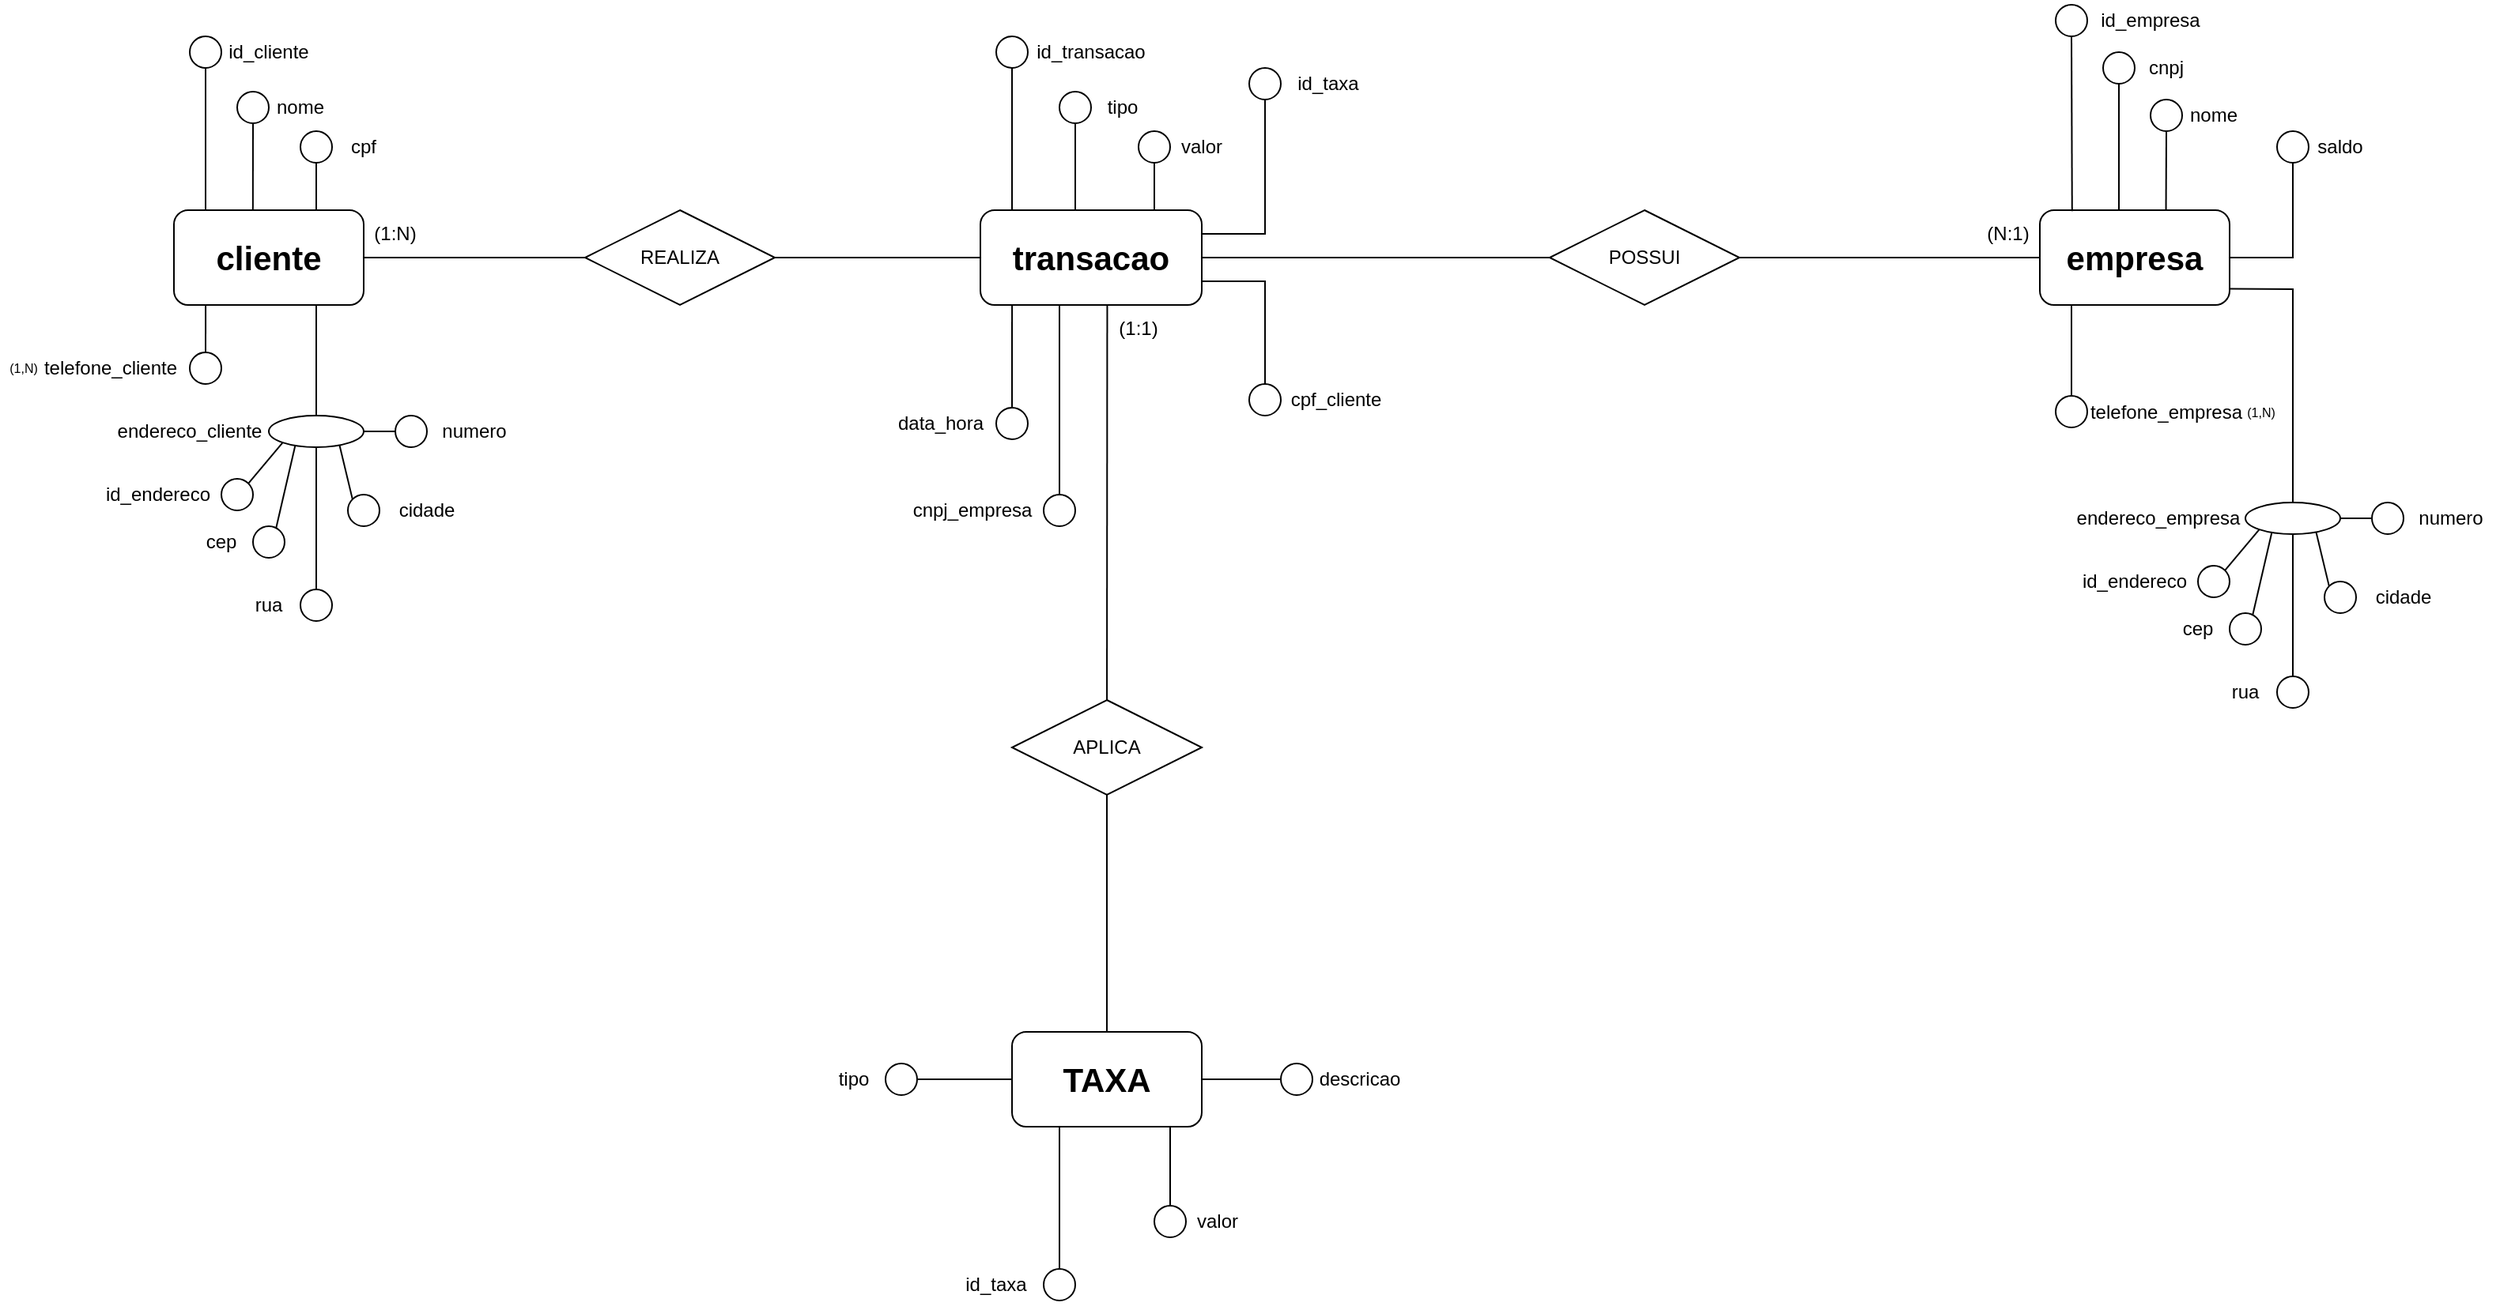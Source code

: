 <mxfile version="24.7.8">
  <diagram name="Página-1" id="SKghii0q1Nl7uyY7mQk5">
    <mxGraphModel dx="1617" dy="411" grid="1" gridSize="10" guides="1" tooltips="1" connect="1" arrows="1" fold="1" page="1" pageScale="1" pageWidth="827" pageHeight="1169" math="0" shadow="0">
      <root>
        <mxCell id="0" />
        <mxCell id="1" parent="0" />
        <mxCell id="FJmCj9QolmMg5CoQLkFB-1" value="&lt;b&gt;&lt;font style=&quot;font-size: 21px;&quot;&gt;cliente&lt;/font&gt;&lt;/b&gt;" style="rounded=1;whiteSpace=wrap;html=1;" parent="1" vertex="1">
          <mxGeometry x="100" y="190" width="120" height="60" as="geometry" />
        </mxCell>
        <mxCell id="FJmCj9QolmMg5CoQLkFB-2" value="" style="endArrow=none;html=1;rounded=0;exitX=0.167;exitY=1;exitDx=0;exitDy=0;exitPerimeter=0;" parent="1" source="FJmCj9QolmMg5CoQLkFB-1" target="FJmCj9QolmMg5CoQLkFB-3" edge="1">
          <mxGeometry width="50" height="50" relative="1" as="geometry">
            <mxPoint x="280" y="460" as="sourcePoint" />
            <mxPoint x="120" y="320" as="targetPoint" />
          </mxGeometry>
        </mxCell>
        <mxCell id="FJmCj9QolmMg5CoQLkFB-3" value="" style="ellipse;whiteSpace=wrap;html=1;aspect=fixed;" parent="1" vertex="1">
          <mxGeometry x="110" y="280" width="20" height="20" as="geometry" />
        </mxCell>
        <mxCell id="FJmCj9QolmMg5CoQLkFB-4" value="telefone_cliente" style="text;html=1;align=center;verticalAlign=middle;whiteSpace=wrap;rounded=0;" parent="1" vertex="1">
          <mxGeometry x="60" y="275" height="30" as="geometry" />
        </mxCell>
        <mxCell id="FJmCj9QolmMg5CoQLkFB-5" value="" style="endArrow=none;html=1;rounded=0;exitX=0.75;exitY=1;exitDx=0;exitDy=0;entryX=0.5;entryY=0;entryDx=0;entryDy=0;" parent="1" source="FJmCj9QolmMg5CoQLkFB-1" target="FJmCj9QolmMg5CoQLkFB-7" edge="1">
          <mxGeometry width="50" height="50" relative="1" as="geometry">
            <mxPoint x="280" y="460" as="sourcePoint" />
            <mxPoint x="190" y="330" as="targetPoint" />
          </mxGeometry>
        </mxCell>
        <mxCell id="FJmCj9QolmMg5CoQLkFB-31" value="" style="group" parent="1" vertex="1" connectable="0">
          <mxGeometry x="50" y="315" width="270" height="140" as="geometry" />
        </mxCell>
        <mxCell id="FJmCj9QolmMg5CoQLkFB-7" value="" style="ellipse;whiteSpace=wrap;html=1;" parent="FJmCj9QolmMg5CoQLkFB-31" vertex="1">
          <mxGeometry x="110" y="5" width="60" height="20" as="geometry" />
        </mxCell>
        <mxCell id="FJmCj9QolmMg5CoQLkFB-9" value="endereco_cliente" style="text;html=1;align=center;verticalAlign=middle;whiteSpace=wrap;rounded=0;" parent="FJmCj9QolmMg5CoQLkFB-31" vertex="1">
          <mxGeometry x="10" width="100" height="30" as="geometry" />
        </mxCell>
        <mxCell id="FJmCj9QolmMg5CoQLkFB-14" value="" style="group" parent="FJmCj9QolmMg5CoQLkFB-31" vertex="1" connectable="0">
          <mxGeometry y="15" width="100" height="57.5" as="geometry" />
        </mxCell>
        <mxCell id="FJmCj9QolmMg5CoQLkFB-12" value="" style="ellipse;whiteSpace=wrap;html=1;aspect=fixed;" parent="FJmCj9QolmMg5CoQLkFB-14" vertex="1">
          <mxGeometry x="80" y="30" width="20" height="20" as="geometry" />
        </mxCell>
        <mxCell id="FJmCj9QolmMg5CoQLkFB-13" value="id_endereco" style="text;html=1;align=center;verticalAlign=middle;whiteSpace=wrap;rounded=0;" parent="FJmCj9QolmMg5CoQLkFB-14" vertex="1">
          <mxGeometry y="22.5" width="80" height="35" as="geometry" />
        </mxCell>
        <mxCell id="FJmCj9QolmMg5CoQLkFB-10" value="" style="endArrow=none;html=1;rounded=0;exitX=1;exitY=0;exitDx=0;exitDy=0;entryX=0;entryY=1;entryDx=0;entryDy=0;" parent="FJmCj9QolmMg5CoQLkFB-31" source="FJmCj9QolmMg5CoQLkFB-12" target="FJmCj9QolmMg5CoQLkFB-7" edge="1">
          <mxGeometry width="50" height="50" relative="1" as="geometry">
            <mxPoint x="126" y="55" as="sourcePoint" />
            <mxPoint x="120" y="25" as="targetPoint" />
          </mxGeometry>
        </mxCell>
        <mxCell id="FJmCj9QolmMg5CoQLkFB-16" value="" style="endArrow=none;html=1;rounded=0;entryX=0.5;entryY=0;entryDx=0;entryDy=0;" parent="FJmCj9QolmMg5CoQLkFB-31" target="FJmCj9QolmMg5CoQLkFB-17" edge="1">
          <mxGeometry width="50" height="50" relative="1" as="geometry">
            <mxPoint x="140" y="25" as="sourcePoint" />
            <mxPoint x="140" y="105" as="targetPoint" />
          </mxGeometry>
        </mxCell>
        <mxCell id="FJmCj9QolmMg5CoQLkFB-17" value="" style="ellipse;whiteSpace=wrap;html=1;aspect=fixed;" parent="FJmCj9QolmMg5CoQLkFB-31" vertex="1">
          <mxGeometry x="130" y="115" width="20" height="20" as="geometry" />
        </mxCell>
        <mxCell id="FJmCj9QolmMg5CoQLkFB-18" value="rua" style="text;html=1;align=center;verticalAlign=middle;whiteSpace=wrap;rounded=0;" parent="FJmCj9QolmMg5CoQLkFB-31" vertex="1">
          <mxGeometry x="80" y="110" width="60" height="30" as="geometry" />
        </mxCell>
        <mxCell id="FJmCj9QolmMg5CoQLkFB-19" value="" style="endArrow=none;html=1;rounded=0;exitX=0.745;exitY=0.931;exitDx=0;exitDy=0;exitPerimeter=0;entryX=0;entryY=0;entryDx=0;entryDy=0;" parent="FJmCj9QolmMg5CoQLkFB-31" source="FJmCj9QolmMg5CoQLkFB-7" target="FJmCj9QolmMg5CoQLkFB-21" edge="1">
          <mxGeometry width="50" height="50" relative="1" as="geometry">
            <mxPoint x="130" y="85" as="sourcePoint" />
            <mxPoint x="170" y="65" as="targetPoint" />
          </mxGeometry>
        </mxCell>
        <mxCell id="FJmCj9QolmMg5CoQLkFB-21" value="" style="ellipse;whiteSpace=wrap;html=1;aspect=fixed;" parent="FJmCj9QolmMg5CoQLkFB-31" vertex="1">
          <mxGeometry x="160" y="55" width="20" height="20" as="geometry" />
        </mxCell>
        <mxCell id="FJmCj9QolmMg5CoQLkFB-22" value="cidade" style="text;html=1;align=center;verticalAlign=middle;whiteSpace=wrap;rounded=0;" parent="FJmCj9QolmMg5CoQLkFB-31" vertex="1">
          <mxGeometry x="180" y="50" width="60" height="30" as="geometry" />
        </mxCell>
        <mxCell id="FJmCj9QolmMg5CoQLkFB-23" value="" style="endArrow=none;html=1;rounded=0;exitX=1;exitY=0.5;exitDx=0;exitDy=0;entryX=0;entryY=0.5;entryDx=0;entryDy=0;" parent="FJmCj9QolmMg5CoQLkFB-31" source="FJmCj9QolmMg5CoQLkFB-7" target="FJmCj9QolmMg5CoQLkFB-24" edge="1">
          <mxGeometry width="50" height="50" relative="1" as="geometry">
            <mxPoint x="130" y="85" as="sourcePoint" />
            <mxPoint x="200" y="15" as="targetPoint" />
          </mxGeometry>
        </mxCell>
        <mxCell id="FJmCj9QolmMg5CoQLkFB-24" value="" style="ellipse;whiteSpace=wrap;html=1;aspect=fixed;" parent="FJmCj9QolmMg5CoQLkFB-31" vertex="1">
          <mxGeometry x="190" y="5" width="20" height="20" as="geometry" />
        </mxCell>
        <mxCell id="FJmCj9QolmMg5CoQLkFB-25" value="numero" style="text;html=1;align=center;verticalAlign=middle;whiteSpace=wrap;rounded=0;" parent="FJmCj9QolmMg5CoQLkFB-31" vertex="1">
          <mxGeometry x="210" width="60" height="30" as="geometry" />
        </mxCell>
        <mxCell id="FJmCj9QolmMg5CoQLkFB-27" value="" style="endArrow=none;html=1;rounded=0;entryX=0.277;entryY=0.96;entryDx=0;entryDy=0;entryPerimeter=0;exitX=0.731;exitY=0.058;exitDx=0;exitDy=0;exitPerimeter=0;" parent="FJmCj9QolmMg5CoQLkFB-31" source="FJmCj9QolmMg5CoQLkFB-29" target="FJmCj9QolmMg5CoQLkFB-7" edge="1">
          <mxGeometry width="50" height="50" relative="1" as="geometry">
            <mxPoint x="110" y="75" as="sourcePoint" />
            <mxPoint x="120" y="35" as="targetPoint" />
          </mxGeometry>
        </mxCell>
        <mxCell id="FJmCj9QolmMg5CoQLkFB-29" value="" style="ellipse;whiteSpace=wrap;html=1;aspect=fixed;" parent="FJmCj9QolmMg5CoQLkFB-31" vertex="1">
          <mxGeometry x="100" y="75" width="20" height="20" as="geometry" />
        </mxCell>
        <mxCell id="FJmCj9QolmMg5CoQLkFB-30" value="cep" style="text;html=1;align=center;verticalAlign=middle;whiteSpace=wrap;rounded=0;" parent="FJmCj9QolmMg5CoQLkFB-31" vertex="1">
          <mxGeometry x="50" y="70" width="60" height="30" as="geometry" />
        </mxCell>
        <mxCell id="FJmCj9QolmMg5CoQLkFB-32" value="" style="endArrow=none;html=1;rounded=0;" parent="1" edge="1">
          <mxGeometry width="50" height="50" relative="1" as="geometry">
            <mxPoint x="120" y="100" as="sourcePoint" />
            <mxPoint x="120" y="190" as="targetPoint" />
          </mxGeometry>
        </mxCell>
        <mxCell id="FJmCj9QolmMg5CoQLkFB-33" value="" style="ellipse;whiteSpace=wrap;html=1;aspect=fixed;fillColor=#FFFFFF;" parent="1" vertex="1">
          <mxGeometry x="110" y="80" width="20" height="20" as="geometry" />
        </mxCell>
        <mxCell id="FJmCj9QolmMg5CoQLkFB-34" value="id_cliente" style="text;html=1;align=center;verticalAlign=middle;whiteSpace=wrap;rounded=0;" parent="1" vertex="1">
          <mxGeometry x="130" y="75" width="60" height="30" as="geometry" />
        </mxCell>
        <mxCell id="FJmCj9QolmMg5CoQLkFB-35" value="" style="endArrow=none;html=1;rounded=0;entryX=0.5;entryY=1;entryDx=0;entryDy=0;exitX=0.416;exitY=-0.008;exitDx=0;exitDy=0;exitPerimeter=0;" parent="1" source="FJmCj9QolmMg5CoQLkFB-1" target="FJmCj9QolmMg5CoQLkFB-36" edge="1">
          <mxGeometry width="50" height="50" relative="1" as="geometry">
            <mxPoint x="150" y="180" as="sourcePoint" />
            <mxPoint x="145" y="130" as="targetPoint" />
          </mxGeometry>
        </mxCell>
        <mxCell id="FJmCj9QolmMg5CoQLkFB-36" value="" style="ellipse;whiteSpace=wrap;html=1;aspect=fixed;" parent="1" vertex="1">
          <mxGeometry x="140" y="115" width="20" height="20" as="geometry" />
        </mxCell>
        <mxCell id="FJmCj9QolmMg5CoQLkFB-37" value="nome" style="text;html=1;align=center;verticalAlign=middle;whiteSpace=wrap;rounded=0;" parent="1" vertex="1">
          <mxGeometry x="150" y="110" width="60" height="30" as="geometry" />
        </mxCell>
        <mxCell id="FJmCj9QolmMg5CoQLkFB-38" value="" style="endArrow=none;html=1;rounded=0;exitX=0.416;exitY=-0.008;exitDx=0;exitDy=0;exitPerimeter=0;" parent="1" edge="1">
          <mxGeometry width="50" height="50" relative="1" as="geometry">
            <mxPoint x="190" y="190" as="sourcePoint" />
            <mxPoint x="190" y="160" as="targetPoint" />
          </mxGeometry>
        </mxCell>
        <mxCell id="FJmCj9QolmMg5CoQLkFB-39" value="" style="ellipse;whiteSpace=wrap;html=1;aspect=fixed;" parent="1" vertex="1">
          <mxGeometry x="180" y="140" width="20" height="20" as="geometry" />
        </mxCell>
        <mxCell id="FJmCj9QolmMg5CoQLkFB-40" value="cpf" style="text;html=1;align=center;verticalAlign=middle;whiteSpace=wrap;rounded=0;" parent="1" vertex="1">
          <mxGeometry x="190" y="135" width="60" height="30" as="geometry" />
        </mxCell>
        <mxCell id="FJmCj9QolmMg5CoQLkFB-41" value="(1,N)" style="text;html=1;align=center;verticalAlign=middle;whiteSpace=wrap;rounded=0;fontSize=8;" parent="1" vertex="1">
          <mxGeometry x="-10" y="280" width="30" height="20" as="geometry" />
        </mxCell>
        <mxCell id="FJmCj9QolmMg5CoQLkFB-42" value="REALIZA" style="shape=rhombus;perimeter=rhombusPerimeter;whiteSpace=wrap;html=1;align=center;" parent="1" vertex="1">
          <mxGeometry x="360" y="190" width="120" height="60" as="geometry" />
        </mxCell>
        <mxCell id="FJmCj9QolmMg5CoQLkFB-43" value="" style="endArrow=none;html=1;rounded=0;" parent="1" source="FJmCj9QolmMg5CoQLkFB-1" target="FJmCj9QolmMg5CoQLkFB-42" edge="1">
          <mxGeometry width="50" height="50" relative="1" as="geometry">
            <mxPoint x="310" y="340" as="sourcePoint" />
            <mxPoint x="360" y="290" as="targetPoint" />
          </mxGeometry>
        </mxCell>
        <mxCell id="FJmCj9QolmMg5CoQLkFB-44" value="&lt;font style=&quot;font-size: 21px;&quot;&gt;&lt;b&gt;transacao&lt;/b&gt;&lt;/font&gt;" style="rounded=1;whiteSpace=wrap;html=1;" parent="1" vertex="1">
          <mxGeometry x="610" y="190" width="140" height="60" as="geometry" />
        </mxCell>
        <mxCell id="FJmCj9QolmMg5CoQLkFB-45" value="" style="endArrow=none;html=1;rounded=0;" parent="1" source="FJmCj9QolmMg5CoQLkFB-42" target="FJmCj9QolmMg5CoQLkFB-44" edge="1">
          <mxGeometry width="50" height="50" relative="1" as="geometry">
            <mxPoint x="640" y="340" as="sourcePoint" />
            <mxPoint x="690" y="290" as="targetPoint" />
          </mxGeometry>
        </mxCell>
        <mxCell id="FJmCj9QolmMg5CoQLkFB-46" value="" style="endArrow=none;html=1;rounded=0;entryX=0.5;entryY=1;entryDx=0;entryDy=0;" parent="1" target="FJmCj9QolmMg5CoQLkFB-47" edge="1">
          <mxGeometry width="50" height="50" relative="1" as="geometry">
            <mxPoint x="630" y="190" as="sourcePoint" />
            <mxPoint x="630" y="120" as="targetPoint" />
          </mxGeometry>
        </mxCell>
        <mxCell id="FJmCj9QolmMg5CoQLkFB-47" value="" style="ellipse;whiteSpace=wrap;html=1;aspect=fixed;fillColor=#FFFFFF;" parent="1" vertex="1">
          <mxGeometry x="620" y="80" width="20" height="20" as="geometry" />
        </mxCell>
        <mxCell id="FJmCj9QolmMg5CoQLkFB-48" value="id_transacao" style="text;html=1;align=center;verticalAlign=middle;whiteSpace=wrap;rounded=0;" parent="1" vertex="1">
          <mxGeometry x="640" y="75" width="80" height="30" as="geometry" />
        </mxCell>
        <mxCell id="FJmCj9QolmMg5CoQLkFB-49" value="" style="endArrow=none;html=1;rounded=0;" parent="1" source="FJmCj9QolmMg5CoQLkFB-50" edge="1">
          <mxGeometry width="50" height="50" relative="1" as="geometry">
            <mxPoint x="670" y="190" as="sourcePoint" />
            <mxPoint x="670" y="140" as="targetPoint" />
          </mxGeometry>
        </mxCell>
        <mxCell id="FJmCj9QolmMg5CoQLkFB-51" value="" style="endArrow=none;html=1;rounded=0;" parent="1" target="FJmCj9QolmMg5CoQLkFB-50" edge="1">
          <mxGeometry width="50" height="50" relative="1" as="geometry">
            <mxPoint x="670" y="190" as="sourcePoint" />
            <mxPoint x="670" y="140" as="targetPoint" />
          </mxGeometry>
        </mxCell>
        <mxCell id="FJmCj9QolmMg5CoQLkFB-50" value="" style="ellipse;whiteSpace=wrap;html=1;aspect=fixed;" parent="1" vertex="1">
          <mxGeometry x="660" y="115" width="20" height="20" as="geometry" />
        </mxCell>
        <mxCell id="FJmCj9QolmMg5CoQLkFB-52" value="tipo" style="text;html=1;align=center;verticalAlign=middle;whiteSpace=wrap;rounded=0;" parent="1" vertex="1">
          <mxGeometry x="670" y="110" width="60" height="30" as="geometry" />
        </mxCell>
        <mxCell id="FJmCj9QolmMg5CoQLkFB-53" value="" style="endArrow=none;html=1;rounded=0;" parent="1" edge="1">
          <mxGeometry width="50" height="50" relative="1" as="geometry">
            <mxPoint x="720" y="190" as="sourcePoint" />
            <mxPoint x="720" y="160" as="targetPoint" />
          </mxGeometry>
        </mxCell>
        <mxCell id="FJmCj9QolmMg5CoQLkFB-56" value="" style="ellipse;whiteSpace=wrap;html=1;aspect=fixed;" parent="1" vertex="1">
          <mxGeometry x="710" y="140" width="20" height="20" as="geometry" />
        </mxCell>
        <mxCell id="FJmCj9QolmMg5CoQLkFB-57" value="valor" style="text;html=1;align=center;verticalAlign=middle;whiteSpace=wrap;rounded=0;" parent="1" vertex="1">
          <mxGeometry x="720" y="135" width="60" height="30" as="geometry" />
        </mxCell>
        <mxCell id="FJmCj9QolmMg5CoQLkFB-58" value="" style="endArrow=none;html=1;rounded=0;entryX=0.143;entryY=1;entryDx=0;entryDy=0;entryPerimeter=0;" parent="1" source="FJmCj9QolmMg5CoQLkFB-59" target="FJmCj9QolmMg5CoQLkFB-44" edge="1">
          <mxGeometry width="50" height="50" relative="1" as="geometry">
            <mxPoint x="623" y="310" as="sourcePoint" />
            <mxPoint x="623" y="250" as="targetPoint" />
          </mxGeometry>
        </mxCell>
        <mxCell id="FJmCj9QolmMg5CoQLkFB-59" value="" style="ellipse;whiteSpace=wrap;html=1;aspect=fixed;" parent="1" vertex="1">
          <mxGeometry x="620" y="315" width="20" height="20" as="geometry" />
        </mxCell>
        <mxCell id="FJmCj9QolmMg5CoQLkFB-60" value="data_hora" style="text;html=1;align=center;verticalAlign=middle;whiteSpace=wrap;rounded=0;" parent="1" vertex="1">
          <mxGeometry x="550" y="310" width="70" height="30" as="geometry" />
        </mxCell>
        <mxCell id="FJmCj9QolmMg5CoQLkFB-61" value="" style="endArrow=none;html=1;rounded=0;entryX=1;entryY=0.25;entryDx=0;entryDy=0;exitX=0.5;exitY=1;exitDx=0;exitDy=0;" parent="1" source="FJmCj9QolmMg5CoQLkFB-62" target="FJmCj9QolmMg5CoQLkFB-44" edge="1">
          <mxGeometry width="50" height="50" relative="1" as="geometry">
            <mxPoint x="810" y="120" as="sourcePoint" />
            <mxPoint x="790" y="210" as="targetPoint" />
            <Array as="points">
              <mxPoint x="790" y="205" />
            </Array>
          </mxGeometry>
        </mxCell>
        <mxCell id="FJmCj9QolmMg5CoQLkFB-62" value="" style="ellipse;whiteSpace=wrap;html=1;aspect=fixed;" parent="1" vertex="1">
          <mxGeometry x="780" y="100" width="20" height="20" as="geometry" />
        </mxCell>
        <mxCell id="FJmCj9QolmMg5CoQLkFB-63" value="id_taxa" style="text;html=1;align=center;verticalAlign=middle;whiteSpace=wrap;rounded=0;" parent="1" vertex="1">
          <mxGeometry x="800" y="95" width="60" height="30" as="geometry" />
        </mxCell>
        <mxCell id="FJmCj9QolmMg5CoQLkFB-64" value="" style="endArrow=none;html=1;rounded=0;entryX=1;entryY=0.75;entryDx=0;entryDy=0;" parent="1" target="FJmCj9QolmMg5CoQLkFB-44" edge="1">
          <mxGeometry width="50" height="50" relative="1" as="geometry">
            <mxPoint x="790" y="300" as="sourcePoint" />
            <mxPoint x="790" y="230" as="targetPoint" />
            <Array as="points">
              <mxPoint x="790" y="280" />
              <mxPoint x="790" y="235" />
            </Array>
          </mxGeometry>
        </mxCell>
        <mxCell id="FJmCj9QolmMg5CoQLkFB-65" value="" style="ellipse;whiteSpace=wrap;html=1;aspect=fixed;" parent="1" vertex="1">
          <mxGeometry x="780" y="300" width="20" height="20" as="geometry" />
        </mxCell>
        <mxCell id="FJmCj9QolmMg5CoQLkFB-66" value="cpf_cliente" style="text;html=1;align=center;verticalAlign=middle;whiteSpace=wrap;rounded=0;" parent="1" vertex="1">
          <mxGeometry x="800" y="292.5" width="70" height="35" as="geometry" />
        </mxCell>
        <mxCell id="FJmCj9QolmMg5CoQLkFB-67" value="" style="endArrow=none;html=1;rounded=0;entryX=0.143;entryY=1;entryDx=0;entryDy=0;entryPerimeter=0;" parent="1" edge="1">
          <mxGeometry width="50" height="50" relative="1" as="geometry">
            <mxPoint x="660" y="370" as="sourcePoint" />
            <mxPoint x="660" y="250" as="targetPoint" />
          </mxGeometry>
        </mxCell>
        <mxCell id="FJmCj9QolmMg5CoQLkFB-68" value="" style="ellipse;whiteSpace=wrap;html=1;aspect=fixed;" parent="1" vertex="1">
          <mxGeometry x="650" y="370" width="20" height="20" as="geometry" />
        </mxCell>
        <mxCell id="FJmCj9QolmMg5CoQLkFB-69" value="cnpj_empresa" style="text;html=1;align=center;verticalAlign=middle;whiteSpace=wrap;rounded=0;" parent="1" vertex="1">
          <mxGeometry x="560" y="365" width="90" height="30" as="geometry" />
        </mxCell>
        <mxCell id="FJmCj9QolmMg5CoQLkFB-70" value="" style="endArrow=none;html=1;rounded=0;entryX=0.573;entryY=0.999;entryDx=0;entryDy=0;entryPerimeter=0;" parent="1" source="FJmCj9QolmMg5CoQLkFB-71" target="FJmCj9QolmMg5CoQLkFB-44" edge="1">
          <mxGeometry width="50" height="50" relative="1" as="geometry">
            <mxPoint x="688" y="530" as="sourcePoint" />
            <mxPoint x="730" y="280" as="targetPoint" />
          </mxGeometry>
        </mxCell>
        <mxCell id="FJmCj9QolmMg5CoQLkFB-71" value="APLICA" style="shape=rhombus;perimeter=rhombusPerimeter;whiteSpace=wrap;html=1;align=center;" parent="1" vertex="1">
          <mxGeometry x="630" y="500" width="120" height="60" as="geometry" />
        </mxCell>
        <mxCell id="FJmCj9QolmMg5CoQLkFB-72" value="" style="endArrow=none;html=1;rounded=0;" parent="1" source="FJmCj9QolmMg5CoQLkFB-73" target="FJmCj9QolmMg5CoQLkFB-71" edge="1">
          <mxGeometry width="50" height="50" relative="1" as="geometry">
            <mxPoint x="690" y="700" as="sourcePoint" />
            <mxPoint x="690" y="630" as="targetPoint" />
          </mxGeometry>
        </mxCell>
        <mxCell id="FJmCj9QolmMg5CoQLkFB-73" value="TAXA" style="rounded=1;whiteSpace=wrap;html=1;fontStyle=1;fontSize=21;" parent="1" vertex="1">
          <mxGeometry x="630" y="710" width="120" height="60" as="geometry" />
        </mxCell>
        <mxCell id="FJmCj9QolmMg5CoQLkFB-74" value="" style="endArrow=none;html=1;rounded=0;entryX=0.25;entryY=1;entryDx=0;entryDy=0;" parent="1" target="FJmCj9QolmMg5CoQLkFB-73" edge="1">
          <mxGeometry width="50" height="50" relative="1" as="geometry">
            <mxPoint x="660" y="860" as="sourcePoint" />
            <mxPoint x="700" y="650" as="targetPoint" />
          </mxGeometry>
        </mxCell>
        <mxCell id="FJmCj9QolmMg5CoQLkFB-75" value="" style="ellipse;whiteSpace=wrap;html=1;aspect=fixed;fillColor=#FFFFFF;" parent="1" vertex="1">
          <mxGeometry x="650" y="860" width="20" height="20" as="geometry" />
        </mxCell>
        <mxCell id="FJmCj9QolmMg5CoQLkFB-76" value="id_taxa" style="text;html=1;align=center;verticalAlign=middle;whiteSpace=wrap;rounded=0;" parent="1" vertex="1">
          <mxGeometry x="590" y="855" width="60" height="30" as="geometry" />
        </mxCell>
        <mxCell id="FJmCj9QolmMg5CoQLkFB-78" value="" style="endArrow=none;html=1;rounded=0;" parent="1" source="FJmCj9QolmMg5CoQLkFB-79" edge="1">
          <mxGeometry width="50" height="50" relative="1" as="geometry">
            <mxPoint x="737" y="830" as="sourcePoint" />
            <mxPoint x="730" y="770" as="targetPoint" />
          </mxGeometry>
        </mxCell>
        <mxCell id="FJmCj9QolmMg5CoQLkFB-79" value="" style="ellipse;whiteSpace=wrap;html=1;aspect=fixed;fillColor=default;" parent="1" vertex="1">
          <mxGeometry x="720" y="820" width="20" height="20" as="geometry" />
        </mxCell>
        <mxCell id="FJmCj9QolmMg5CoQLkFB-80" value="valor" style="text;html=1;align=center;verticalAlign=middle;whiteSpace=wrap;rounded=0;" parent="1" vertex="1">
          <mxGeometry x="730" y="815" width="60" height="30" as="geometry" />
        </mxCell>
        <mxCell id="FJmCj9QolmMg5CoQLkFB-81" value="" style="endArrow=none;html=1;rounded=0;" parent="1" source="FJmCj9QolmMg5CoQLkFB-83" target="FJmCj9QolmMg5CoQLkFB-73" edge="1">
          <mxGeometry width="50" height="50" relative="1" as="geometry">
            <mxPoint x="560" y="740" as="sourcePoint" />
            <mxPoint x="510" y="765" as="targetPoint" />
          </mxGeometry>
        </mxCell>
        <mxCell id="FJmCj9QolmMg5CoQLkFB-84" value="tipo" style="text;html=1;align=center;verticalAlign=middle;whiteSpace=wrap;rounded=0;" parent="1" vertex="1">
          <mxGeometry x="500" y="725" width="60" height="30" as="geometry" />
        </mxCell>
        <mxCell id="FJmCj9QolmMg5CoQLkFB-87" value="" style="endArrow=none;html=1;rounded=0;" parent="1" target="FJmCj9QolmMg5CoQLkFB-83" edge="1">
          <mxGeometry width="50" height="50" relative="1" as="geometry">
            <mxPoint x="560" y="740" as="sourcePoint" />
            <mxPoint x="630" y="740" as="targetPoint" />
          </mxGeometry>
        </mxCell>
        <mxCell id="FJmCj9QolmMg5CoQLkFB-83" value="" style="ellipse;whiteSpace=wrap;html=1;aspect=fixed;fillColor=default;" parent="1" vertex="1">
          <mxGeometry x="550" y="730" width="20" height="20" as="geometry" />
        </mxCell>
        <mxCell id="FJmCj9QolmMg5CoQLkFB-88" value="" style="endArrow=none;html=1;rounded=0;" parent="1" source="FJmCj9QolmMg5CoQLkFB-73" edge="1">
          <mxGeometry width="50" height="50" relative="1" as="geometry">
            <mxPoint x="767" y="739.71" as="sourcePoint" />
            <mxPoint x="800" y="740" as="targetPoint" />
          </mxGeometry>
        </mxCell>
        <mxCell id="FJmCj9QolmMg5CoQLkFB-89" value="" style="ellipse;whiteSpace=wrap;html=1;aspect=fixed;fillColor=default;" parent="1" vertex="1">
          <mxGeometry x="800" y="730" width="20" height="20" as="geometry" />
        </mxCell>
        <mxCell id="FJmCj9QolmMg5CoQLkFB-90" value="descricao" style="text;html=1;align=center;verticalAlign=middle;whiteSpace=wrap;rounded=0;" parent="1" vertex="1">
          <mxGeometry x="820" y="725" width="60" height="30" as="geometry" />
        </mxCell>
        <mxCell id="FJmCj9QolmMg5CoQLkFB-91" value="(1:N)" style="text;html=1;align=center;verticalAlign=middle;whiteSpace=wrap;rounded=0;" parent="1" vertex="1">
          <mxGeometry x="210" y="190" width="60" height="30" as="geometry" />
        </mxCell>
        <mxCell id="FJmCj9QolmMg5CoQLkFB-92" value="(1:1)" style="text;html=1;align=center;verticalAlign=middle;whiteSpace=wrap;rounded=0;" parent="1" vertex="1">
          <mxGeometry x="680" y="250" width="60" height="30" as="geometry" />
        </mxCell>
        <mxCell id="FJmCj9QolmMg5CoQLkFB-96" value="POSSUI" style="shape=rhombus;perimeter=rhombusPerimeter;whiteSpace=wrap;html=1;align=center;" parent="1" vertex="1">
          <mxGeometry x="970" y="190" width="120" height="60" as="geometry" />
        </mxCell>
        <mxCell id="FJmCj9QolmMg5CoQLkFB-97" value="" style="endArrow=none;html=1;rounded=0;" parent="1" source="FJmCj9QolmMg5CoQLkFB-44" target="FJmCj9QolmMg5CoQLkFB-96" edge="1">
          <mxGeometry width="50" height="50" relative="1" as="geometry">
            <mxPoint x="780" y="410" as="sourcePoint" />
            <mxPoint x="830" y="360" as="targetPoint" />
          </mxGeometry>
        </mxCell>
        <mxCell id="FJmCj9QolmMg5CoQLkFB-98" value="" style="endArrow=none;html=1;rounded=0;" parent="1" source="FJmCj9QolmMg5CoQLkFB-96" target="FJmCj9QolmMg5CoQLkFB-99" edge="1">
          <mxGeometry width="50" height="50" relative="1" as="geometry">
            <mxPoint x="1021" y="470" as="sourcePoint" />
            <mxPoint x="1260" y="220" as="targetPoint" />
          </mxGeometry>
        </mxCell>
        <mxCell id="FJmCj9QolmMg5CoQLkFB-99" value="empresa" style="rounded=1;whiteSpace=wrap;html=1;fontStyle=1;fontSize=21;" parent="1" vertex="1">
          <mxGeometry x="1280" y="190" width="120" height="60" as="geometry" />
        </mxCell>
        <mxCell id="FJmCj9QolmMg5CoQLkFB-102" value="" style="endArrow=none;html=1;rounded=0;exitX=0.17;exitY=0.01;exitDx=0;exitDy=0;exitPerimeter=0;entryX=0.5;entryY=1;entryDx=0;entryDy=0;" parent="1" source="FJmCj9QolmMg5CoQLkFB-99" target="FJmCj9QolmMg5CoQLkFB-123" edge="1">
          <mxGeometry width="50" height="50" relative="1" as="geometry">
            <mxPoint x="1230" y="130" as="sourcePoint" />
            <mxPoint x="1292" y="80" as="targetPoint" />
          </mxGeometry>
        </mxCell>
        <mxCell id="FJmCj9QolmMg5CoQLkFB-103" value="" style="group" parent="1" vertex="1" connectable="0">
          <mxGeometry x="1300" y="370" width="270" height="140" as="geometry" />
        </mxCell>
        <mxCell id="FJmCj9QolmMg5CoQLkFB-104" value="" style="ellipse;whiteSpace=wrap;html=1;" parent="FJmCj9QolmMg5CoQLkFB-103" vertex="1">
          <mxGeometry x="110" y="5" width="60" height="20" as="geometry" />
        </mxCell>
        <mxCell id="FJmCj9QolmMg5CoQLkFB-105" value="endereco_empresa" style="text;html=1;align=center;verticalAlign=middle;whiteSpace=wrap;rounded=0;" parent="FJmCj9QolmMg5CoQLkFB-103" vertex="1">
          <mxGeometry width="110" height="30" as="geometry" />
        </mxCell>
        <mxCell id="FJmCj9QolmMg5CoQLkFB-106" value="" style="group" parent="FJmCj9QolmMg5CoQLkFB-103" vertex="1" connectable="0">
          <mxGeometry y="15" width="100" height="57.5" as="geometry" />
        </mxCell>
        <mxCell id="FJmCj9QolmMg5CoQLkFB-107" value="" style="ellipse;whiteSpace=wrap;html=1;aspect=fixed;" parent="FJmCj9QolmMg5CoQLkFB-106" vertex="1">
          <mxGeometry x="80" y="30" width="20" height="20" as="geometry" />
        </mxCell>
        <mxCell id="FJmCj9QolmMg5CoQLkFB-108" value="id_endereco" style="text;html=1;align=center;verticalAlign=middle;whiteSpace=wrap;rounded=0;" parent="FJmCj9QolmMg5CoQLkFB-106" vertex="1">
          <mxGeometry y="22.5" width="80" height="35" as="geometry" />
        </mxCell>
        <mxCell id="FJmCj9QolmMg5CoQLkFB-109" value="" style="endArrow=none;html=1;rounded=0;exitX=1;exitY=0;exitDx=0;exitDy=0;entryX=0;entryY=1;entryDx=0;entryDy=0;" parent="FJmCj9QolmMg5CoQLkFB-103" source="FJmCj9QolmMg5CoQLkFB-107" target="FJmCj9QolmMg5CoQLkFB-104" edge="1">
          <mxGeometry width="50" height="50" relative="1" as="geometry">
            <mxPoint x="126" y="55" as="sourcePoint" />
            <mxPoint x="120" y="25" as="targetPoint" />
          </mxGeometry>
        </mxCell>
        <mxCell id="FJmCj9QolmMg5CoQLkFB-110" value="" style="endArrow=none;html=1;rounded=0;entryX=0.5;entryY=0;entryDx=0;entryDy=0;" parent="FJmCj9QolmMg5CoQLkFB-103" target="FJmCj9QolmMg5CoQLkFB-111" edge="1">
          <mxGeometry width="50" height="50" relative="1" as="geometry">
            <mxPoint x="140" y="25" as="sourcePoint" />
            <mxPoint x="140" y="105" as="targetPoint" />
          </mxGeometry>
        </mxCell>
        <mxCell id="FJmCj9QolmMg5CoQLkFB-111" value="" style="ellipse;whiteSpace=wrap;html=1;aspect=fixed;" parent="FJmCj9QolmMg5CoQLkFB-103" vertex="1">
          <mxGeometry x="130" y="115" width="20" height="20" as="geometry" />
        </mxCell>
        <mxCell id="FJmCj9QolmMg5CoQLkFB-112" value="rua" style="text;html=1;align=center;verticalAlign=middle;whiteSpace=wrap;rounded=0;" parent="FJmCj9QolmMg5CoQLkFB-103" vertex="1">
          <mxGeometry x="80" y="110" width="60" height="30" as="geometry" />
        </mxCell>
        <mxCell id="FJmCj9QolmMg5CoQLkFB-113" value="" style="endArrow=none;html=1;rounded=0;exitX=0.745;exitY=0.931;exitDx=0;exitDy=0;exitPerimeter=0;entryX=0;entryY=0;entryDx=0;entryDy=0;" parent="FJmCj9QolmMg5CoQLkFB-103" source="FJmCj9QolmMg5CoQLkFB-104" target="FJmCj9QolmMg5CoQLkFB-114" edge="1">
          <mxGeometry width="50" height="50" relative="1" as="geometry">
            <mxPoint x="130" y="85" as="sourcePoint" />
            <mxPoint x="170" y="65" as="targetPoint" />
          </mxGeometry>
        </mxCell>
        <mxCell id="FJmCj9QolmMg5CoQLkFB-114" value="" style="ellipse;whiteSpace=wrap;html=1;aspect=fixed;" parent="FJmCj9QolmMg5CoQLkFB-103" vertex="1">
          <mxGeometry x="160" y="55" width="20" height="20" as="geometry" />
        </mxCell>
        <mxCell id="FJmCj9QolmMg5CoQLkFB-115" value="cidade" style="text;html=1;align=center;verticalAlign=middle;whiteSpace=wrap;rounded=0;" parent="FJmCj9QolmMg5CoQLkFB-103" vertex="1">
          <mxGeometry x="180" y="50" width="60" height="30" as="geometry" />
        </mxCell>
        <mxCell id="FJmCj9QolmMg5CoQLkFB-116" value="" style="endArrow=none;html=1;rounded=0;exitX=1;exitY=0.5;exitDx=0;exitDy=0;entryX=0;entryY=0.5;entryDx=0;entryDy=0;" parent="FJmCj9QolmMg5CoQLkFB-103" source="FJmCj9QolmMg5CoQLkFB-104" target="FJmCj9QolmMg5CoQLkFB-117" edge="1">
          <mxGeometry width="50" height="50" relative="1" as="geometry">
            <mxPoint x="130" y="85" as="sourcePoint" />
            <mxPoint x="200" y="15" as="targetPoint" />
          </mxGeometry>
        </mxCell>
        <mxCell id="FJmCj9QolmMg5CoQLkFB-117" value="" style="ellipse;whiteSpace=wrap;html=1;aspect=fixed;" parent="FJmCj9QolmMg5CoQLkFB-103" vertex="1">
          <mxGeometry x="190" y="5" width="20" height="20" as="geometry" />
        </mxCell>
        <mxCell id="FJmCj9QolmMg5CoQLkFB-118" value="numero" style="text;html=1;align=center;verticalAlign=middle;whiteSpace=wrap;rounded=0;" parent="FJmCj9QolmMg5CoQLkFB-103" vertex="1">
          <mxGeometry x="210" width="60" height="30" as="geometry" />
        </mxCell>
        <mxCell id="FJmCj9QolmMg5CoQLkFB-119" value="" style="endArrow=none;html=1;rounded=0;entryX=0.277;entryY=0.96;entryDx=0;entryDy=0;entryPerimeter=0;exitX=0.731;exitY=0.058;exitDx=0;exitDy=0;exitPerimeter=0;" parent="FJmCj9QolmMg5CoQLkFB-103" source="FJmCj9QolmMg5CoQLkFB-120" target="FJmCj9QolmMg5CoQLkFB-104" edge="1">
          <mxGeometry width="50" height="50" relative="1" as="geometry">
            <mxPoint x="110" y="75" as="sourcePoint" />
            <mxPoint x="120" y="35" as="targetPoint" />
          </mxGeometry>
        </mxCell>
        <mxCell id="FJmCj9QolmMg5CoQLkFB-120" value="" style="ellipse;whiteSpace=wrap;html=1;aspect=fixed;" parent="FJmCj9QolmMg5CoQLkFB-103" vertex="1">
          <mxGeometry x="100" y="75" width="20" height="20" as="geometry" />
        </mxCell>
        <mxCell id="FJmCj9QolmMg5CoQLkFB-121" value="cep" style="text;html=1;align=center;verticalAlign=middle;whiteSpace=wrap;rounded=0;" parent="FJmCj9QolmMg5CoQLkFB-103" vertex="1">
          <mxGeometry x="50" y="70" width="60" height="30" as="geometry" />
        </mxCell>
        <mxCell id="FJmCj9QolmMg5CoQLkFB-122" value="" style="endArrow=none;html=1;rounded=0;exitX=1.003;exitY=0.829;exitDx=0;exitDy=0;exitPerimeter=0;" parent="1" target="FJmCj9QolmMg5CoQLkFB-104" edge="1" source="FJmCj9QolmMg5CoQLkFB-99">
          <mxGeometry width="50" height="50" relative="1" as="geometry">
            <mxPoint x="1410" y="240" as="sourcePoint" />
            <mxPoint x="1480" y="378.75" as="targetPoint" />
            <Array as="points">
              <mxPoint x="1440" y="240" />
            </Array>
          </mxGeometry>
        </mxCell>
        <mxCell id="FJmCj9QolmMg5CoQLkFB-123" value="" style="ellipse;whiteSpace=wrap;html=1;aspect=fixed;fillColor=#FFFFFF;" parent="1" vertex="1">
          <mxGeometry x="1290" y="60" width="20" height="20" as="geometry" />
        </mxCell>
        <mxCell id="FJmCj9QolmMg5CoQLkFB-124" value="id_empresa" style="text;html=1;align=center;verticalAlign=middle;whiteSpace=wrap;rounded=0;" parent="1" vertex="1">
          <mxGeometry x="1310" y="57.5" width="80" height="25" as="geometry" />
        </mxCell>
        <mxCell id="FJmCj9QolmMg5CoQLkFB-125" value="" style="endArrow=none;html=1;rounded=0;" parent="1" edge="1">
          <mxGeometry width="50" height="50" relative="1" as="geometry">
            <mxPoint x="1330" y="190" as="sourcePoint" />
            <mxPoint x="1330" y="110" as="targetPoint" />
          </mxGeometry>
        </mxCell>
        <mxCell id="FJmCj9QolmMg5CoQLkFB-127" value="" style="ellipse;whiteSpace=wrap;html=1;aspect=fixed;" parent="1" vertex="1">
          <mxGeometry x="1320" y="90" width="20" height="20" as="geometry" />
        </mxCell>
        <mxCell id="FJmCj9QolmMg5CoQLkFB-128" value="cnpj" style="text;html=1;align=center;verticalAlign=middle;whiteSpace=wrap;rounded=0;" parent="1" vertex="1">
          <mxGeometry x="1330" y="85" width="60" height="30" as="geometry" />
        </mxCell>
        <mxCell id="FJmCj9QolmMg5CoQLkFB-129" value="" style="endArrow=none;html=1;rounded=0;" parent="1" edge="1">
          <mxGeometry width="50" height="50" relative="1" as="geometry">
            <mxPoint x="1359.77" y="190" as="sourcePoint" />
            <mxPoint x="1360" y="140" as="targetPoint" />
          </mxGeometry>
        </mxCell>
        <mxCell id="FJmCj9QolmMg5CoQLkFB-130" value="" style="ellipse;whiteSpace=wrap;html=1;aspect=fixed;" parent="1" vertex="1">
          <mxGeometry x="1350" y="120" width="20" height="20" as="geometry" />
        </mxCell>
        <mxCell id="FJmCj9QolmMg5CoQLkFB-131" value="nome" style="text;html=1;align=center;verticalAlign=middle;whiteSpace=wrap;rounded=0;" parent="1" vertex="1">
          <mxGeometry x="1360" y="115" width="60" height="30" as="geometry" />
        </mxCell>
        <mxCell id="FJmCj9QolmMg5CoQLkFB-132" value="" style="endArrow=none;html=1;rounded=0;" parent="1" source="FJmCj9QolmMg5CoQLkFB-99" edge="1">
          <mxGeometry width="50" height="50" relative="1" as="geometry">
            <mxPoint x="1490" y="185" as="sourcePoint" />
            <mxPoint x="1440" y="160" as="targetPoint" />
            <Array as="points">
              <mxPoint x="1440" y="220" />
            </Array>
          </mxGeometry>
        </mxCell>
        <mxCell id="FJmCj9QolmMg5CoQLkFB-133" value="" style="ellipse;whiteSpace=wrap;html=1;aspect=fixed;" parent="1" vertex="1">
          <mxGeometry x="1430" y="140" width="20" height="20" as="geometry" />
        </mxCell>
        <mxCell id="FJmCj9QolmMg5CoQLkFB-134" value="saldo" style="text;html=1;align=center;verticalAlign=middle;whiteSpace=wrap;rounded=0;" parent="1" vertex="1">
          <mxGeometry x="1440" y="135" width="60" height="30" as="geometry" />
        </mxCell>
        <mxCell id="FJmCj9QolmMg5CoQLkFB-135" value="" style="endArrow=none;html=1;rounded=0;" parent="1" edge="1">
          <mxGeometry width="50" height="50" relative="1" as="geometry">
            <mxPoint x="1300" y="310" as="sourcePoint" />
            <mxPoint x="1300" y="250" as="targetPoint" />
          </mxGeometry>
        </mxCell>
        <mxCell id="FJmCj9QolmMg5CoQLkFB-136" value="" style="ellipse;whiteSpace=wrap;html=1;aspect=fixed;" parent="1" vertex="1">
          <mxGeometry x="1290" y="307.5" width="20" height="20" as="geometry" />
        </mxCell>
        <mxCell id="FJmCj9QolmMg5CoQLkFB-137" value="telefone_empresa" style="text;html=1;align=center;verticalAlign=middle;whiteSpace=wrap;rounded=0;" parent="1" vertex="1">
          <mxGeometry x="1330" y="302.5" width="60" height="30" as="geometry" />
        </mxCell>
        <mxCell id="FJmCj9QolmMg5CoQLkFB-138" value="(1,N)" style="text;html=1;align=center;verticalAlign=middle;whiteSpace=wrap;rounded=0;fontSize=8;" parent="1" vertex="1">
          <mxGeometry x="1410" y="307.5" width="20" height="20" as="geometry" />
        </mxCell>
        <mxCell id="FJmCj9QolmMg5CoQLkFB-139" value="(N:1)" style="text;html=1;align=center;verticalAlign=middle;whiteSpace=wrap;rounded=0;" parent="1" vertex="1">
          <mxGeometry x="1230" y="190" width="60" height="30" as="geometry" />
        </mxCell>
      </root>
    </mxGraphModel>
  </diagram>
</mxfile>

